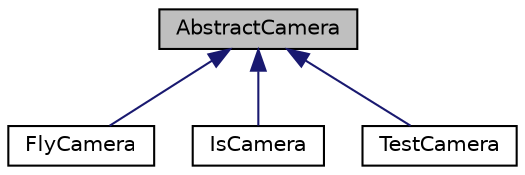 digraph "AbstractCamera"
{
  edge [fontname="Helvetica",fontsize="10",labelfontname="Helvetica",labelfontsize="10"];
  node [fontname="Helvetica",fontsize="10",shape=record];
  Node1 [label="AbstractCamera",height=0.2,width=0.4,color="black", fillcolor="grey75", style="filled" fontcolor="black"];
  Node1 -> Node2 [dir="back",color="midnightblue",fontsize="10",style="solid",fontname="Helvetica"];
  Node2 [label="FlyCamera",height=0.2,width=0.4,color="black", fillcolor="white", style="filled",URL="$class_fly_camera.html",tooltip="The FlyCamera class, represent a FlyCapture Camera with all its settings. "];
  Node1 -> Node3 [dir="back",color="midnightblue",fontsize="10",style="solid",fontname="Helvetica"];
  Node3 [label="IsCamera",height=0.2,width=0.4,color="black", fillcolor="white", style="filled",URL="$class_is_camera.html",tooltip="The IsCamera class, represent a Image Source Camera with all its settings. "];
  Node1 -> Node4 [dir="back",color="midnightblue",fontsize="10",style="solid",fontname="Helvetica"];
  Node4 [label="TestCamera",height=0.2,width=0.4,color="black", fillcolor="white", style="filled",URL="$class_test_camera.html"];
}
